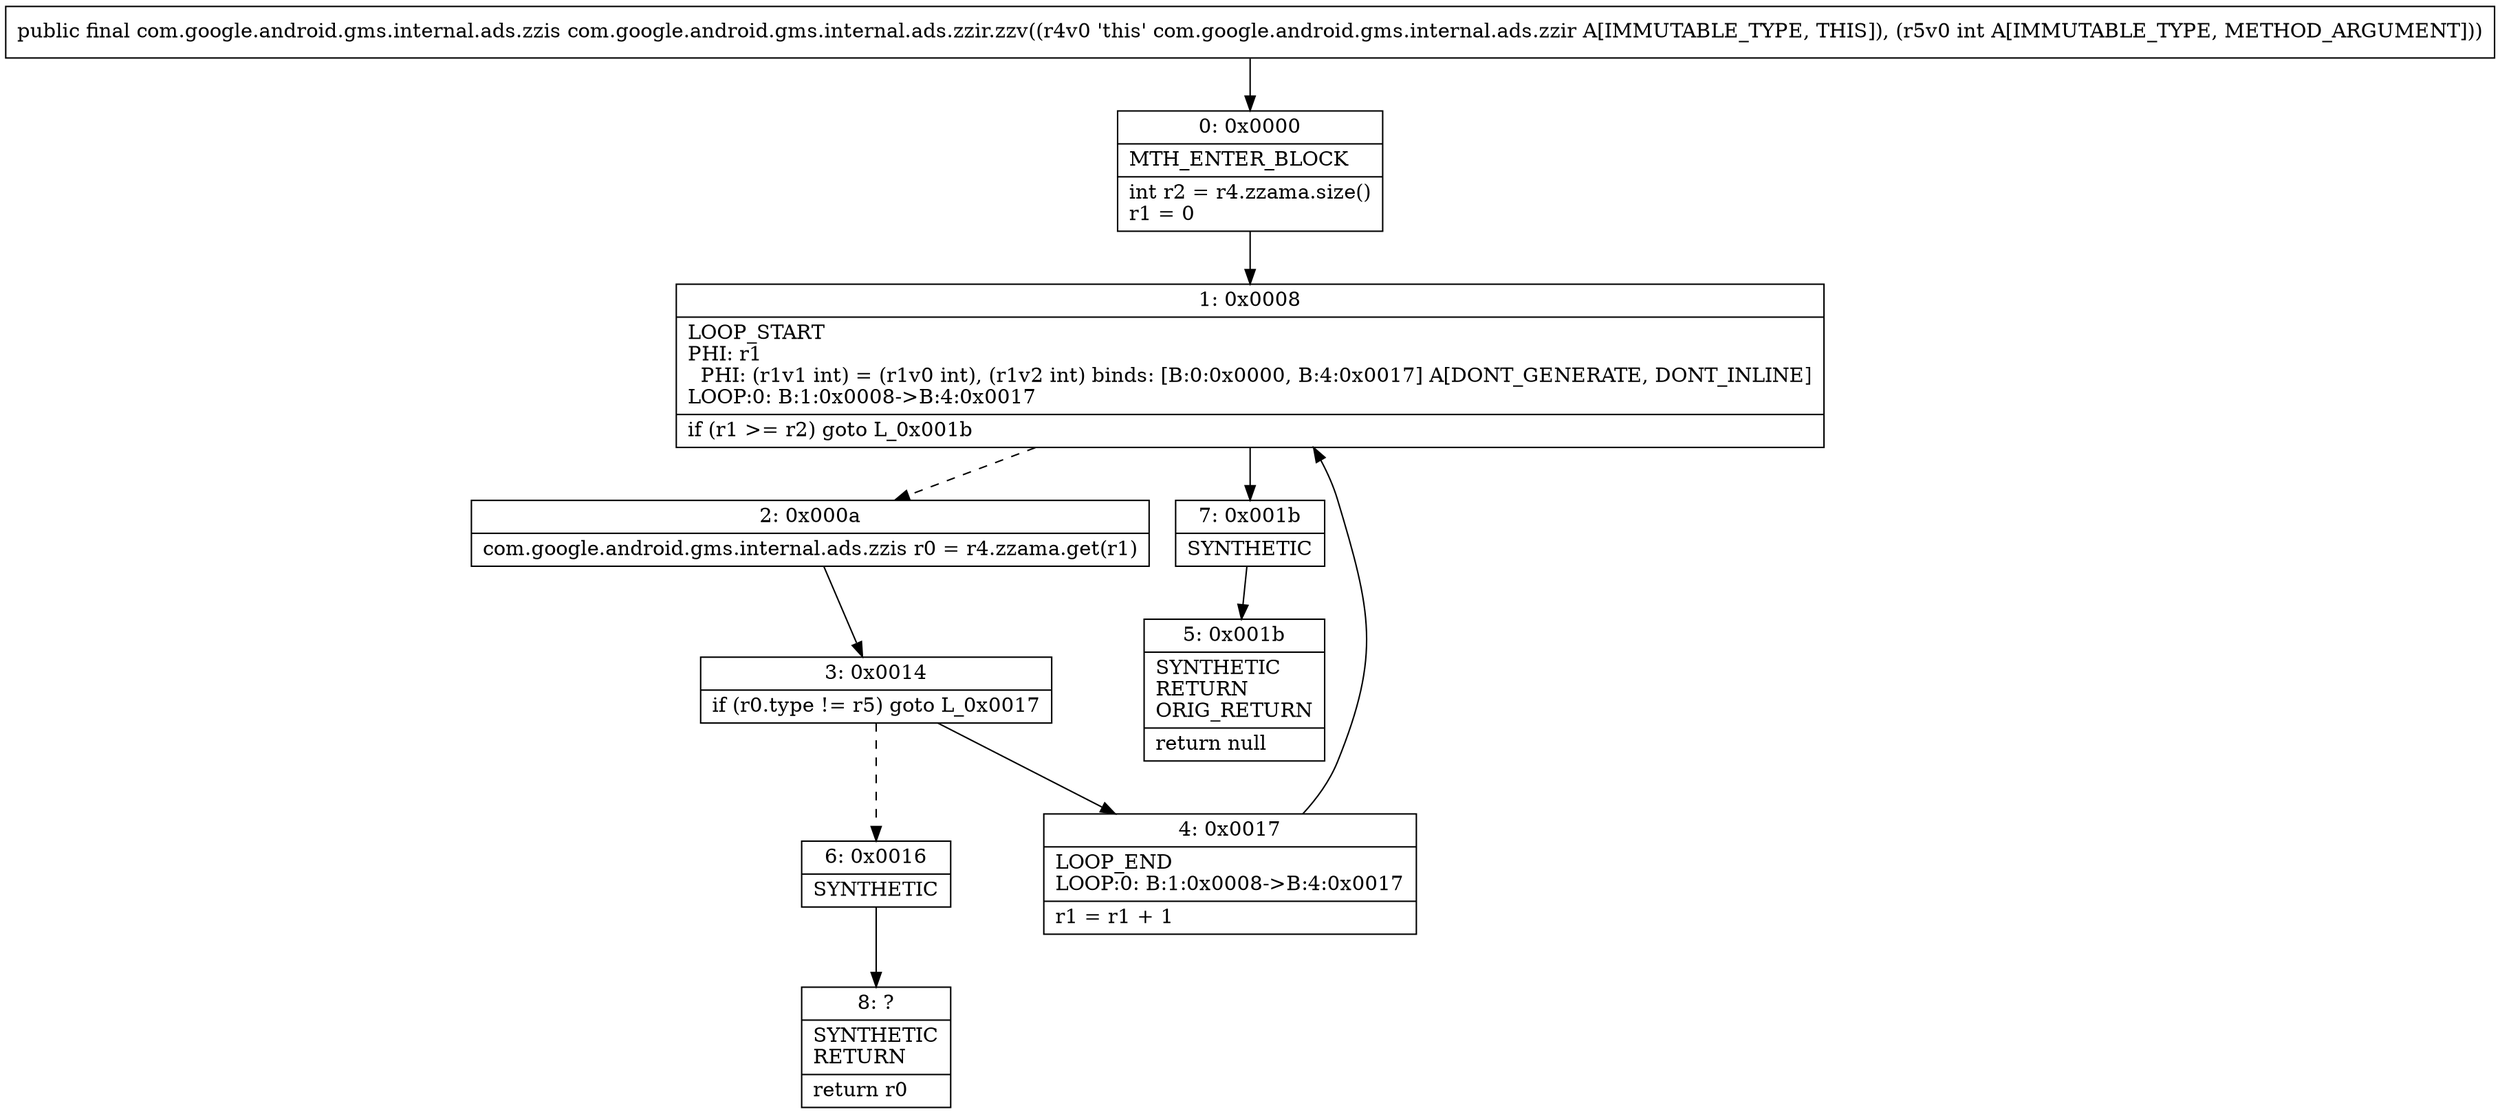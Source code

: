 digraph "CFG forcom.google.android.gms.internal.ads.zzir.zzv(I)Lcom\/google\/android\/gms\/internal\/ads\/zzis;" {
Node_0 [shape=record,label="{0\:\ 0x0000|MTH_ENTER_BLOCK\l|int r2 = r4.zzama.size()\lr1 = 0\l}"];
Node_1 [shape=record,label="{1\:\ 0x0008|LOOP_START\lPHI: r1 \l  PHI: (r1v1 int) = (r1v0 int), (r1v2 int) binds: [B:0:0x0000, B:4:0x0017] A[DONT_GENERATE, DONT_INLINE]\lLOOP:0: B:1:0x0008\-\>B:4:0x0017\l|if (r1 \>= r2) goto L_0x001b\l}"];
Node_2 [shape=record,label="{2\:\ 0x000a|com.google.android.gms.internal.ads.zzis r0 = r4.zzama.get(r1)\l}"];
Node_3 [shape=record,label="{3\:\ 0x0014|if (r0.type != r5) goto L_0x0017\l}"];
Node_4 [shape=record,label="{4\:\ 0x0017|LOOP_END\lLOOP:0: B:1:0x0008\-\>B:4:0x0017\l|r1 = r1 + 1\l}"];
Node_5 [shape=record,label="{5\:\ 0x001b|SYNTHETIC\lRETURN\lORIG_RETURN\l|return null\l}"];
Node_6 [shape=record,label="{6\:\ 0x0016|SYNTHETIC\l}"];
Node_7 [shape=record,label="{7\:\ 0x001b|SYNTHETIC\l}"];
Node_8 [shape=record,label="{8\:\ ?|SYNTHETIC\lRETURN\l|return r0\l}"];
MethodNode[shape=record,label="{public final com.google.android.gms.internal.ads.zzis com.google.android.gms.internal.ads.zzir.zzv((r4v0 'this' com.google.android.gms.internal.ads.zzir A[IMMUTABLE_TYPE, THIS]), (r5v0 int A[IMMUTABLE_TYPE, METHOD_ARGUMENT])) }"];
MethodNode -> Node_0;
Node_0 -> Node_1;
Node_1 -> Node_2[style=dashed];
Node_1 -> Node_7;
Node_2 -> Node_3;
Node_3 -> Node_4;
Node_3 -> Node_6[style=dashed];
Node_4 -> Node_1;
Node_6 -> Node_8;
Node_7 -> Node_5;
}

